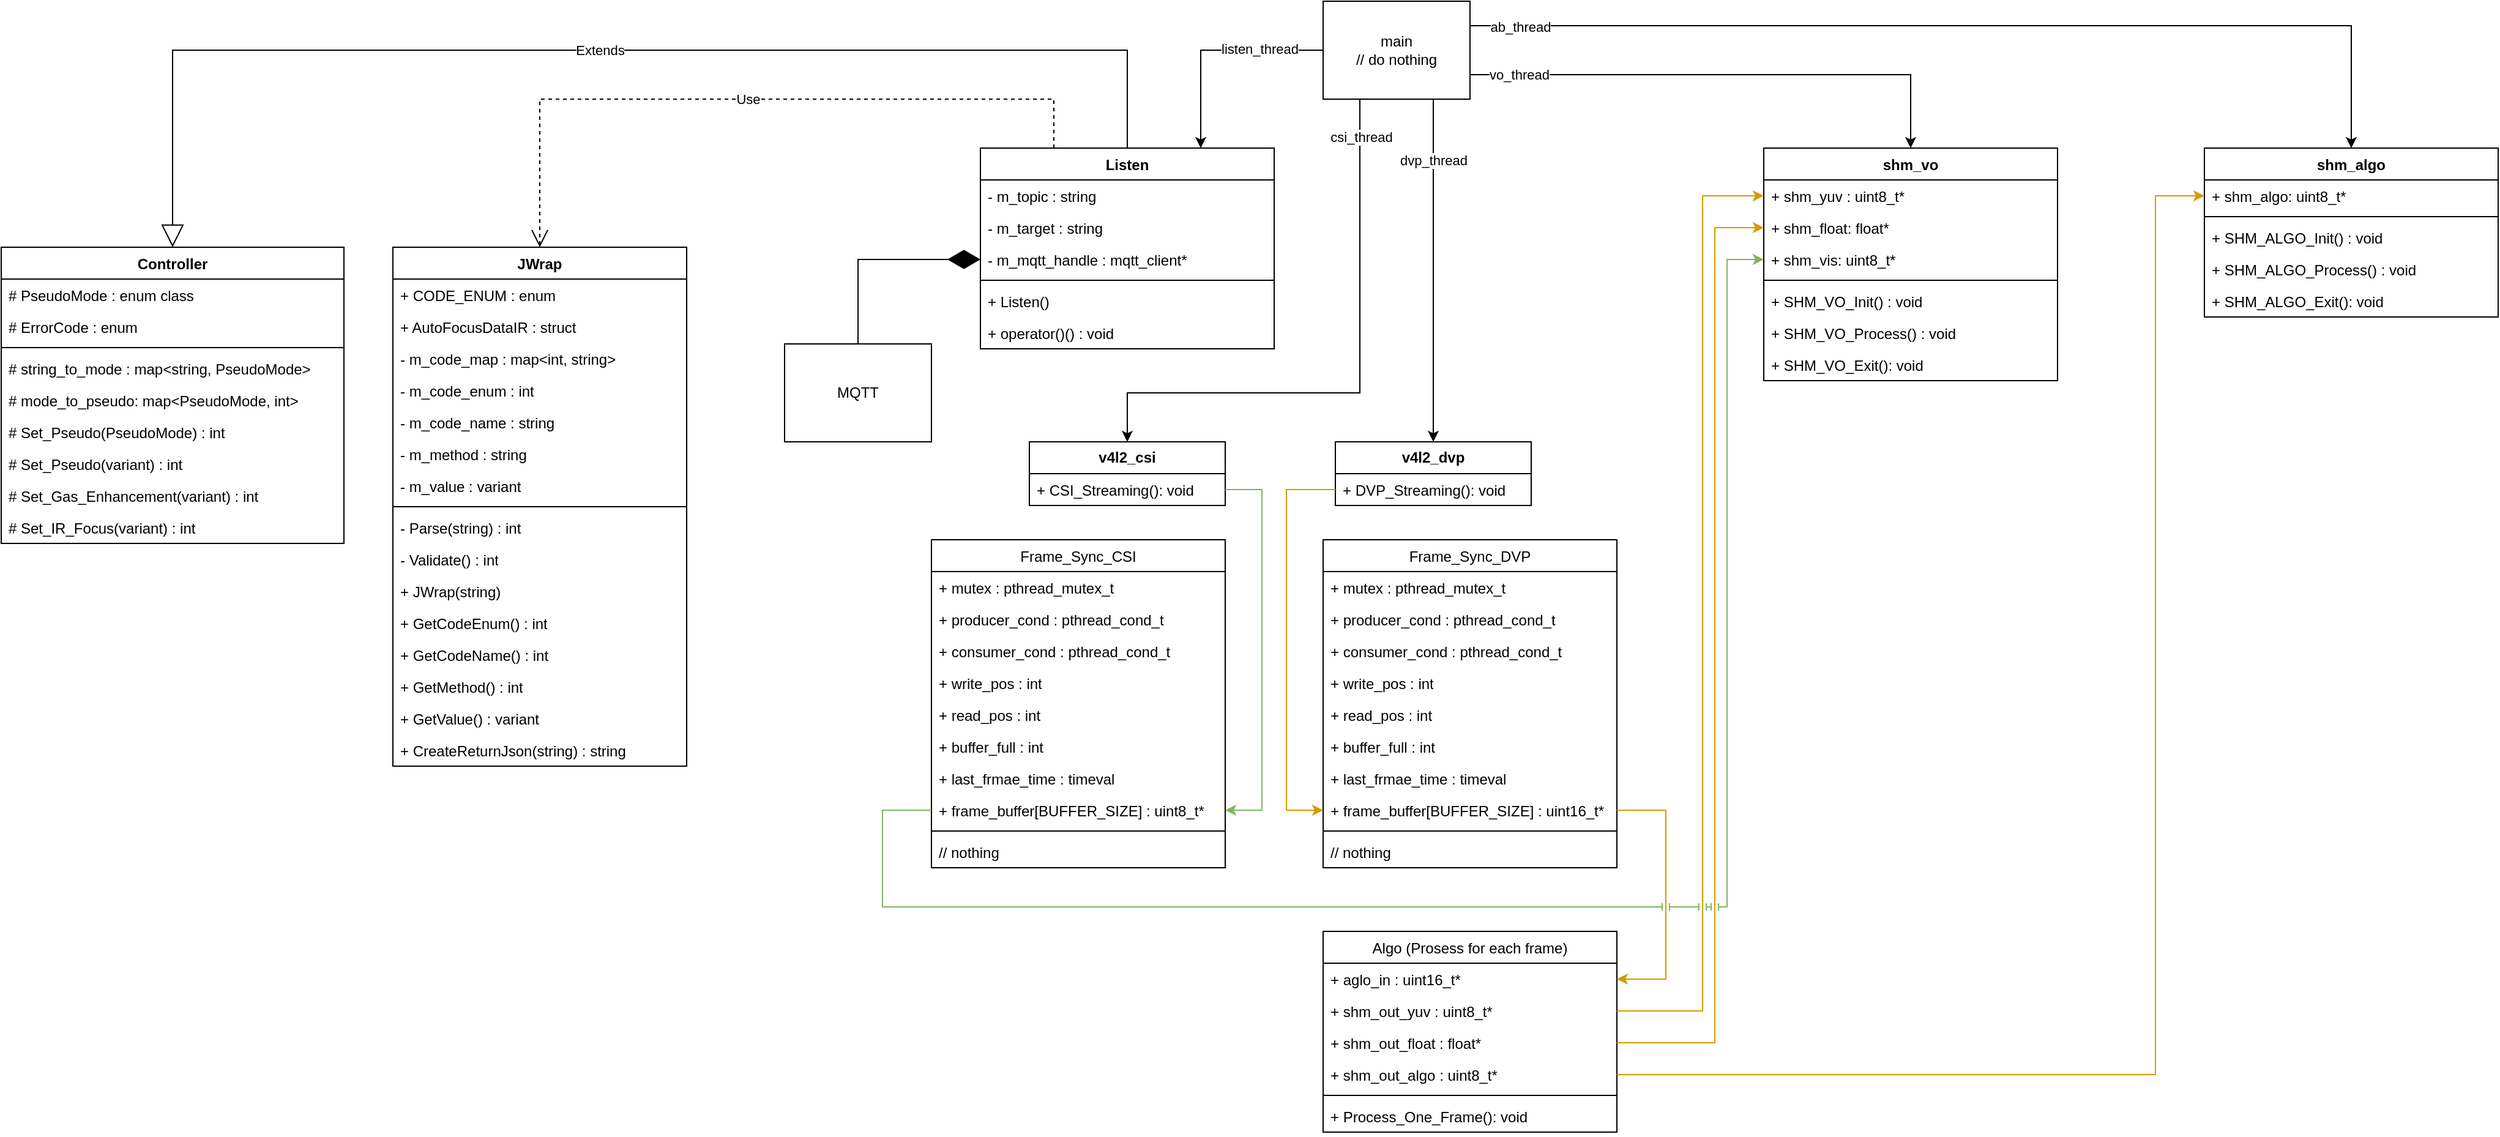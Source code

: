 <mxfile version="24.6.4" type="device">
  <diagram name="第 1 页" id="-u-fSTCFBi-8Mg5ZVMMD">
    <mxGraphModel dx="2971" dy="2005" grid="1" gridSize="10" guides="1" tooltips="1" connect="1" arrows="1" fold="1" page="1" pageScale="1" pageWidth="827" pageHeight="1169" math="0" shadow="0">
      <root>
        <mxCell id="0" />
        <mxCell id="1" parent="0" />
        <mxCell id="BRSyDvglR8VI9u7lSi32-2" value="main&lt;div&gt;// do nothing&lt;/div&gt;" style="rounded=0;whiteSpace=wrap;html=1;" parent="1" vertex="1">
          <mxGeometry x="120" y="-40" width="120" height="80" as="geometry" />
        </mxCell>
        <mxCell id="BRSyDvglR8VI9u7lSi32-4" value="&lt;b&gt;v4l2_dvp&lt;/b&gt;" style="swimlane;fontStyle=0;childLayout=stackLayout;horizontal=1;startSize=26;fillColor=none;horizontalStack=0;resizeParent=1;resizeParentMax=0;resizeLast=0;collapsible=1;marginBottom=0;whiteSpace=wrap;html=1;" parent="1" vertex="1">
          <mxGeometry x="130" y="320" width="160" height="52" as="geometry" />
        </mxCell>
        <mxCell id="BRSyDvglR8VI9u7lSi32-5" value="+ DVP_Streaming(): void" style="text;strokeColor=none;fillColor=none;align=left;verticalAlign=top;spacingLeft=4;spacingRight=4;overflow=hidden;rotatable=0;points=[[0,0.5],[1,0.5]];portConstraint=eastwest;whiteSpace=wrap;html=1;" parent="BRSyDvglR8VI9u7lSi32-4" vertex="1">
          <mxGeometry y="26" width="160" height="26" as="geometry" />
        </mxCell>
        <mxCell id="BRSyDvglR8VI9u7lSi32-26" value="&lt;span style=&quot;font-weight: normal;&quot;&gt;Frame_Sync_DVP&lt;/span&gt;" style="swimlane;fontStyle=1;align=center;verticalAlign=top;childLayout=stackLayout;horizontal=1;startSize=26;horizontalStack=0;resizeParent=1;resizeParentMax=0;resizeLast=0;collapsible=1;marginBottom=0;whiteSpace=wrap;html=1;" parent="1" vertex="1">
          <mxGeometry x="120" y="400" width="240" height="268" as="geometry" />
        </mxCell>
        <mxCell id="BRSyDvglR8VI9u7lSi32-27" value="+ mutex : pthread_mutex_t" style="text;strokeColor=none;fillColor=none;align=left;verticalAlign=top;spacingLeft=4;spacingRight=4;overflow=hidden;rotatable=0;points=[[0,0.5],[1,0.5]];portConstraint=eastwest;whiteSpace=wrap;html=1;" parent="BRSyDvglR8VI9u7lSi32-26" vertex="1">
          <mxGeometry y="26" width="240" height="26" as="geometry" />
        </mxCell>
        <mxCell id="BRSyDvglR8VI9u7lSi32-30" value="+ producer_cond : pthread_cond_t" style="text;strokeColor=none;fillColor=none;align=left;verticalAlign=top;spacingLeft=4;spacingRight=4;overflow=hidden;rotatable=0;points=[[0,0.5],[1,0.5]];portConstraint=eastwest;whiteSpace=wrap;html=1;" parent="BRSyDvglR8VI9u7lSi32-26" vertex="1">
          <mxGeometry y="52" width="240" height="26" as="geometry" />
        </mxCell>
        <mxCell id="BRSyDvglR8VI9u7lSi32-31" value="+ consumer_cond : pthread_cond_t" style="text;strokeColor=none;fillColor=none;align=left;verticalAlign=top;spacingLeft=4;spacingRight=4;overflow=hidden;rotatable=0;points=[[0,0.5],[1,0.5]];portConstraint=eastwest;whiteSpace=wrap;html=1;" parent="BRSyDvglR8VI9u7lSi32-26" vertex="1">
          <mxGeometry y="78" width="240" height="26" as="geometry" />
        </mxCell>
        <mxCell id="BRSyDvglR8VI9u7lSi32-32" value="+ write_pos : int" style="text;strokeColor=none;fillColor=none;align=left;verticalAlign=top;spacingLeft=4;spacingRight=4;overflow=hidden;rotatable=0;points=[[0,0.5],[1,0.5]];portConstraint=eastwest;whiteSpace=wrap;html=1;" parent="BRSyDvglR8VI9u7lSi32-26" vertex="1">
          <mxGeometry y="104" width="240" height="26" as="geometry" />
        </mxCell>
        <mxCell id="BRSyDvglR8VI9u7lSi32-33" value="+ read_pos : int" style="text;strokeColor=none;fillColor=none;align=left;verticalAlign=top;spacingLeft=4;spacingRight=4;overflow=hidden;rotatable=0;points=[[0,0.5],[1,0.5]];portConstraint=eastwest;whiteSpace=wrap;html=1;" parent="BRSyDvglR8VI9u7lSi32-26" vertex="1">
          <mxGeometry y="130" width="240" height="26" as="geometry" />
        </mxCell>
        <mxCell id="BRSyDvglR8VI9u7lSi32-34" value="+ buffer_full : int" style="text;strokeColor=none;fillColor=none;align=left;verticalAlign=top;spacingLeft=4;spacingRight=4;overflow=hidden;rotatable=0;points=[[0,0.5],[1,0.5]];portConstraint=eastwest;whiteSpace=wrap;html=1;" parent="BRSyDvglR8VI9u7lSi32-26" vertex="1">
          <mxGeometry y="156" width="240" height="26" as="geometry" />
        </mxCell>
        <mxCell id="BRSyDvglR8VI9u7lSi32-35" value="+ last_frmae_time : timeval" style="text;strokeColor=none;fillColor=none;align=left;verticalAlign=top;spacingLeft=4;spacingRight=4;overflow=hidden;rotatable=0;points=[[0,0.5],[1,0.5]];portConstraint=eastwest;whiteSpace=wrap;html=1;" parent="BRSyDvglR8VI9u7lSi32-26" vertex="1">
          <mxGeometry y="182" width="240" height="26" as="geometry" />
        </mxCell>
        <mxCell id="BRSyDvglR8VI9u7lSi32-36" value="+ frame_buffer[BUFFER_SIZE] : uint16_t*" style="text;strokeColor=none;fillColor=none;align=left;verticalAlign=top;spacingLeft=4;spacingRight=4;overflow=hidden;rotatable=0;points=[[0,0.5],[1,0.5]];portConstraint=eastwest;whiteSpace=wrap;html=1;" parent="BRSyDvglR8VI9u7lSi32-26" vertex="1">
          <mxGeometry y="208" width="240" height="26" as="geometry" />
        </mxCell>
        <mxCell id="BRSyDvglR8VI9u7lSi32-28" value="" style="line;strokeWidth=1;fillColor=none;align=left;verticalAlign=middle;spacingTop=-1;spacingLeft=3;spacingRight=3;rotatable=0;labelPosition=right;points=[];portConstraint=eastwest;strokeColor=inherit;" parent="BRSyDvglR8VI9u7lSi32-26" vertex="1">
          <mxGeometry y="234" width="240" height="8" as="geometry" />
        </mxCell>
        <mxCell id="BRSyDvglR8VI9u7lSi32-29" value="// nothing" style="text;strokeColor=none;fillColor=none;align=left;verticalAlign=top;spacingLeft=4;spacingRight=4;overflow=hidden;rotatable=0;points=[[0,0.5],[1,0.5]];portConstraint=eastwest;whiteSpace=wrap;html=1;" parent="BRSyDvglR8VI9u7lSi32-26" vertex="1">
          <mxGeometry y="242" width="240" height="26" as="geometry" />
        </mxCell>
        <mxCell id="BRSyDvglR8VI9u7lSi32-43" value="shm_vo" style="swimlane;fontStyle=1;align=center;verticalAlign=top;childLayout=stackLayout;horizontal=1;startSize=26;horizontalStack=0;resizeParent=1;resizeParentMax=0;resizeLast=0;collapsible=1;marginBottom=0;whiteSpace=wrap;html=1;" parent="1" vertex="1">
          <mxGeometry x="480" y="80" width="240" height="190" as="geometry" />
        </mxCell>
        <mxCell id="BRSyDvglR8VI9u7lSi32-44" value="+ shm_yuv : uint8_t*" style="text;strokeColor=none;fillColor=none;align=left;verticalAlign=top;spacingLeft=4;spacingRight=4;overflow=hidden;rotatable=0;points=[[0,0.5],[1,0.5]];portConstraint=eastwest;whiteSpace=wrap;html=1;" parent="BRSyDvglR8VI9u7lSi32-43" vertex="1">
          <mxGeometry y="26" width="240" height="26" as="geometry" />
        </mxCell>
        <mxCell id="BRSyDvglR8VI9u7lSi32-56" value="+ shm_float: float*" style="text;strokeColor=none;fillColor=none;align=left;verticalAlign=top;spacingLeft=4;spacingRight=4;overflow=hidden;rotatable=0;points=[[0,0.5],[1,0.5]];portConstraint=eastwest;whiteSpace=wrap;html=1;" parent="BRSyDvglR8VI9u7lSi32-43" vertex="1">
          <mxGeometry y="52" width="240" height="26" as="geometry" />
        </mxCell>
        <mxCell id="BRSyDvglR8VI9u7lSi32-57" value="+ shm_vis: uint8_t*" style="text;strokeColor=none;fillColor=none;align=left;verticalAlign=top;spacingLeft=4;spacingRight=4;overflow=hidden;rotatable=0;points=[[0,0.5],[1,0.5]];portConstraint=eastwest;whiteSpace=wrap;html=1;" parent="BRSyDvglR8VI9u7lSi32-43" vertex="1">
          <mxGeometry y="78" width="240" height="26" as="geometry" />
        </mxCell>
        <mxCell id="BRSyDvglR8VI9u7lSi32-52" value="" style="line;strokeWidth=1;fillColor=none;align=left;verticalAlign=middle;spacingTop=-1;spacingLeft=3;spacingRight=3;rotatable=0;labelPosition=right;points=[];portConstraint=eastwest;strokeColor=inherit;" parent="BRSyDvglR8VI9u7lSi32-43" vertex="1">
          <mxGeometry y="104" width="240" height="8" as="geometry" />
        </mxCell>
        <mxCell id="BRSyDvglR8VI9u7lSi32-53" value="+ SHM_VO_Init() : void" style="text;strokeColor=none;fillColor=none;align=left;verticalAlign=top;spacingLeft=4;spacingRight=4;overflow=hidden;rotatable=0;points=[[0,0.5],[1,0.5]];portConstraint=eastwest;whiteSpace=wrap;html=1;" parent="BRSyDvglR8VI9u7lSi32-43" vertex="1">
          <mxGeometry y="112" width="240" height="26" as="geometry" />
        </mxCell>
        <mxCell id="BRSyDvglR8VI9u7lSi32-54" value="+ SHM_VO_Process() : void" style="text;strokeColor=none;fillColor=none;align=left;verticalAlign=top;spacingLeft=4;spacingRight=4;overflow=hidden;rotatable=0;points=[[0,0.5],[1,0.5]];portConstraint=eastwest;whiteSpace=wrap;html=1;" parent="BRSyDvglR8VI9u7lSi32-43" vertex="1">
          <mxGeometry y="138" width="240" height="26" as="geometry" />
        </mxCell>
        <mxCell id="BRSyDvglR8VI9u7lSi32-55" value="+ SHM_VO_Exit(): void" style="text;strokeColor=none;fillColor=none;align=left;verticalAlign=top;spacingLeft=4;spacingRight=4;overflow=hidden;rotatable=0;points=[[0,0.5],[1,0.5]];portConstraint=eastwest;whiteSpace=wrap;html=1;" parent="BRSyDvglR8VI9u7lSi32-43" vertex="1">
          <mxGeometry y="164" width="240" height="26" as="geometry" />
        </mxCell>
        <mxCell id="BRSyDvglR8VI9u7lSi32-67" value="Controller" style="swimlane;fontStyle=1;align=center;verticalAlign=top;childLayout=stackLayout;horizontal=1;startSize=26;horizontalStack=0;resizeParent=1;resizeParentMax=0;resizeLast=0;collapsible=1;marginBottom=0;whiteSpace=wrap;html=1;" parent="1" vertex="1">
          <mxGeometry x="-960" y="161" width="280" height="242" as="geometry" />
        </mxCell>
        <mxCell id="BRSyDvglR8VI9u7lSi32-68" value="# PseudoMode : enum class" style="text;strokeColor=none;fillColor=none;align=left;verticalAlign=top;spacingLeft=4;spacingRight=4;overflow=hidden;rotatable=0;points=[[0,0.5],[1,0.5]];portConstraint=eastwest;whiteSpace=wrap;html=1;" parent="BRSyDvglR8VI9u7lSi32-67" vertex="1">
          <mxGeometry y="26" width="280" height="26" as="geometry" />
        </mxCell>
        <mxCell id="BRSyDvglR8VI9u7lSi32-71" value="# ErrorCode : enum" style="text;strokeColor=none;fillColor=none;align=left;verticalAlign=top;spacingLeft=4;spacingRight=4;overflow=hidden;rotatable=0;points=[[0,0.5],[1,0.5]];portConstraint=eastwest;whiteSpace=wrap;html=1;" parent="BRSyDvglR8VI9u7lSi32-67" vertex="1">
          <mxGeometry y="52" width="280" height="26" as="geometry" />
        </mxCell>
        <mxCell id="BRSyDvglR8VI9u7lSi32-69" value="" style="line;strokeWidth=1;fillColor=none;align=left;verticalAlign=middle;spacingTop=-1;spacingLeft=3;spacingRight=3;rotatable=0;labelPosition=right;points=[];portConstraint=eastwest;strokeColor=inherit;" parent="BRSyDvglR8VI9u7lSi32-67" vertex="1">
          <mxGeometry y="78" width="280" height="8" as="geometry" />
        </mxCell>
        <mxCell id="BRSyDvglR8VI9u7lSi32-70" value="# string_to_mode : map&amp;lt;string, PseudoMode&amp;gt;" style="text;strokeColor=none;fillColor=none;align=left;verticalAlign=top;spacingLeft=4;spacingRight=4;overflow=hidden;rotatable=0;points=[[0,0.5],[1,0.5]];portConstraint=eastwest;whiteSpace=wrap;html=1;" parent="BRSyDvglR8VI9u7lSi32-67" vertex="1">
          <mxGeometry y="86" width="280" height="26" as="geometry" />
        </mxCell>
        <mxCell id="BRSyDvglR8VI9u7lSi32-72" value="# mode_to_pseudo: map&amp;lt;PseudoMode, int&amp;gt;" style="text;strokeColor=none;fillColor=none;align=left;verticalAlign=top;spacingLeft=4;spacingRight=4;overflow=hidden;rotatable=0;points=[[0,0.5],[1,0.5]];portConstraint=eastwest;whiteSpace=wrap;html=1;" parent="BRSyDvglR8VI9u7lSi32-67" vertex="1">
          <mxGeometry y="112" width="280" height="26" as="geometry" />
        </mxCell>
        <mxCell id="BRSyDvglR8VI9u7lSi32-73" value="# Set_Pseudo(PseudoMode) : int" style="text;strokeColor=none;fillColor=none;align=left;verticalAlign=top;spacingLeft=4;spacingRight=4;overflow=hidden;rotatable=0;points=[[0,0.5],[1,0.5]];portConstraint=eastwest;whiteSpace=wrap;html=1;" parent="BRSyDvglR8VI9u7lSi32-67" vertex="1">
          <mxGeometry y="138" width="280" height="26" as="geometry" />
        </mxCell>
        <mxCell id="BRSyDvglR8VI9u7lSi32-74" value="# Set_Pseudo(variant) : int" style="text;strokeColor=none;fillColor=none;align=left;verticalAlign=top;spacingLeft=4;spacingRight=4;overflow=hidden;rotatable=0;points=[[0,0.5],[1,0.5]];portConstraint=eastwest;whiteSpace=wrap;html=1;" parent="BRSyDvglR8VI9u7lSi32-67" vertex="1">
          <mxGeometry y="164" width="280" height="26" as="geometry" />
        </mxCell>
        <mxCell id="BRSyDvglR8VI9u7lSi32-75" value="# Set_Gas_Enhancement(variant) : int" style="text;strokeColor=none;fillColor=none;align=left;verticalAlign=top;spacingLeft=4;spacingRight=4;overflow=hidden;rotatable=0;points=[[0,0.5],[1,0.5]];portConstraint=eastwest;whiteSpace=wrap;html=1;" parent="BRSyDvglR8VI9u7lSi32-67" vertex="1">
          <mxGeometry y="190" width="280" height="26" as="geometry" />
        </mxCell>
        <mxCell id="BRSyDvglR8VI9u7lSi32-76" value="# Set_IR_Focus(variant) : int" style="text;strokeColor=none;fillColor=none;align=left;verticalAlign=top;spacingLeft=4;spacingRight=4;overflow=hidden;rotatable=0;points=[[0,0.5],[1,0.5]];portConstraint=eastwest;whiteSpace=wrap;html=1;" parent="BRSyDvglR8VI9u7lSi32-67" vertex="1">
          <mxGeometry y="216" width="280" height="26" as="geometry" />
        </mxCell>
        <mxCell id="BRSyDvglR8VI9u7lSi32-77" value="Listen" style="swimlane;fontStyle=1;align=center;verticalAlign=top;childLayout=stackLayout;horizontal=1;startSize=26;horizontalStack=0;resizeParent=1;resizeParentMax=0;resizeLast=0;collapsible=1;marginBottom=0;whiteSpace=wrap;html=1;" parent="1" vertex="1">
          <mxGeometry x="-160" y="80" width="240" height="164" as="geometry" />
        </mxCell>
        <mxCell id="BRSyDvglR8VI9u7lSi32-78" value="- m_topic : string" style="text;strokeColor=none;fillColor=none;align=left;verticalAlign=top;spacingLeft=4;spacingRight=4;overflow=hidden;rotatable=0;points=[[0,0.5],[1,0.5]];portConstraint=eastwest;whiteSpace=wrap;html=1;" parent="BRSyDvglR8VI9u7lSi32-77" vertex="1">
          <mxGeometry y="26" width="240" height="26" as="geometry" />
        </mxCell>
        <mxCell id="hUJRYAFQNz0GRkw8NqUm-19" value="- m_target : string" style="text;strokeColor=none;fillColor=none;align=left;verticalAlign=top;spacingLeft=4;spacingRight=4;overflow=hidden;rotatable=0;points=[[0,0.5],[1,0.5]];portConstraint=eastwest;whiteSpace=wrap;html=1;" parent="BRSyDvglR8VI9u7lSi32-77" vertex="1">
          <mxGeometry y="52" width="240" height="26" as="geometry" />
        </mxCell>
        <mxCell id="hUJRYAFQNz0GRkw8NqUm-20" value="- m_mqtt_handle : mqtt_client*" style="text;strokeColor=none;fillColor=none;align=left;verticalAlign=top;spacingLeft=4;spacingRight=4;overflow=hidden;rotatable=0;points=[[0,0.5],[1,0.5]];portConstraint=eastwest;whiteSpace=wrap;html=1;" parent="BRSyDvglR8VI9u7lSi32-77" vertex="1">
          <mxGeometry y="78" width="240" height="26" as="geometry" />
        </mxCell>
        <mxCell id="BRSyDvglR8VI9u7lSi32-79" value="" style="line;strokeWidth=1;fillColor=none;align=left;verticalAlign=middle;spacingTop=-1;spacingLeft=3;spacingRight=3;rotatable=0;labelPosition=right;points=[];portConstraint=eastwest;strokeColor=inherit;" parent="BRSyDvglR8VI9u7lSi32-77" vertex="1">
          <mxGeometry y="104" width="240" height="8" as="geometry" />
        </mxCell>
        <mxCell id="BRSyDvglR8VI9u7lSi32-80" value="+ Listen()" style="text;strokeColor=none;fillColor=none;align=left;verticalAlign=top;spacingLeft=4;spacingRight=4;overflow=hidden;rotatable=0;points=[[0,0.5],[1,0.5]];portConstraint=eastwest;whiteSpace=wrap;html=1;" parent="BRSyDvglR8VI9u7lSi32-77" vertex="1">
          <mxGeometry y="112" width="240" height="26" as="geometry" />
        </mxCell>
        <mxCell id="hUJRYAFQNz0GRkw8NqUm-21" value="+ operator()() : void" style="text;strokeColor=none;fillColor=none;align=left;verticalAlign=top;spacingLeft=4;spacingRight=4;overflow=hidden;rotatable=0;points=[[0,0.5],[1,0.5]];portConstraint=eastwest;whiteSpace=wrap;html=1;" parent="BRSyDvglR8VI9u7lSi32-77" vertex="1">
          <mxGeometry y="138" width="240" height="26" as="geometry" />
        </mxCell>
        <mxCell id="BRSyDvglR8VI9u7lSi32-82" value="Extends" style="endArrow=block;endSize=16;endFill=0;html=1;rounded=0;exitX=0.5;exitY=0;exitDx=0;exitDy=0;entryX=0.5;entryY=0;entryDx=0;entryDy=0;" parent="1" source="BRSyDvglR8VI9u7lSi32-77" target="BRSyDvglR8VI9u7lSi32-67" edge="1">
          <mxGeometry width="160" relative="1" as="geometry">
            <mxPoint x="-70" y="-216" as="sourcePoint" />
            <mxPoint x="-430" y="-260" as="targetPoint" />
            <Array as="points">
              <mxPoint x="-40" />
              <mxPoint x="-820" />
            </Array>
          </mxGeometry>
        </mxCell>
        <mxCell id="BRSyDvglR8VI9u7lSi32-84" value="JWrap" style="swimlane;fontStyle=1;align=center;verticalAlign=top;childLayout=stackLayout;horizontal=1;startSize=26;horizontalStack=0;resizeParent=1;resizeParentMax=0;resizeLast=0;collapsible=1;marginBottom=0;whiteSpace=wrap;html=1;" parent="1" vertex="1">
          <mxGeometry x="-640" y="161" width="240" height="424" as="geometry" />
        </mxCell>
        <mxCell id="BRSyDvglR8VI9u7lSi32-85" value="+ CODE_ENUM : enum" style="text;strokeColor=none;fillColor=none;align=left;verticalAlign=top;spacingLeft=4;spacingRight=4;overflow=hidden;rotatable=0;points=[[0,0.5],[1,0.5]];portConstraint=eastwest;whiteSpace=wrap;html=1;" parent="BRSyDvglR8VI9u7lSi32-84" vertex="1">
          <mxGeometry y="26" width="240" height="26" as="geometry" />
        </mxCell>
        <mxCell id="hUJRYAFQNz0GRkw8NqUm-5" value="+ AutoFocusDataIR : struct" style="text;strokeColor=none;fillColor=none;align=left;verticalAlign=top;spacingLeft=4;spacingRight=4;overflow=hidden;rotatable=0;points=[[0,0.5],[1,0.5]];portConstraint=eastwest;whiteSpace=wrap;html=1;" parent="BRSyDvglR8VI9u7lSi32-84" vertex="1">
          <mxGeometry y="52" width="240" height="26" as="geometry" />
        </mxCell>
        <mxCell id="hUJRYAFQNz0GRkw8NqUm-6" value="- m_code_map : map&amp;lt;int, string&amp;gt;" style="text;strokeColor=none;fillColor=none;align=left;verticalAlign=top;spacingLeft=4;spacingRight=4;overflow=hidden;rotatable=0;points=[[0,0.5],[1,0.5]];portConstraint=eastwest;whiteSpace=wrap;html=1;" parent="BRSyDvglR8VI9u7lSi32-84" vertex="1">
          <mxGeometry y="78" width="240" height="26" as="geometry" />
        </mxCell>
        <mxCell id="hUJRYAFQNz0GRkw8NqUm-7" value="- m_code_enum : int" style="text;strokeColor=none;fillColor=none;align=left;verticalAlign=top;spacingLeft=4;spacingRight=4;overflow=hidden;rotatable=0;points=[[0,0.5],[1,0.5]];portConstraint=eastwest;whiteSpace=wrap;html=1;" parent="BRSyDvglR8VI9u7lSi32-84" vertex="1">
          <mxGeometry y="104" width="240" height="26" as="geometry" />
        </mxCell>
        <mxCell id="hUJRYAFQNz0GRkw8NqUm-8" value="- m_code_name : string" style="text;strokeColor=none;fillColor=none;align=left;verticalAlign=top;spacingLeft=4;spacingRight=4;overflow=hidden;rotatable=0;points=[[0,0.5],[1,0.5]];portConstraint=eastwest;whiteSpace=wrap;html=1;" parent="BRSyDvglR8VI9u7lSi32-84" vertex="1">
          <mxGeometry y="130" width="240" height="26" as="geometry" />
        </mxCell>
        <mxCell id="hUJRYAFQNz0GRkw8NqUm-9" value="- m_method : string" style="text;strokeColor=none;fillColor=none;align=left;verticalAlign=top;spacingLeft=4;spacingRight=4;overflow=hidden;rotatable=0;points=[[0,0.5],[1,0.5]];portConstraint=eastwest;whiteSpace=wrap;html=1;" parent="BRSyDvglR8VI9u7lSi32-84" vertex="1">
          <mxGeometry y="156" width="240" height="26" as="geometry" />
        </mxCell>
        <mxCell id="hUJRYAFQNz0GRkw8NqUm-10" value="- m_value : variant" style="text;strokeColor=none;fillColor=none;align=left;verticalAlign=top;spacingLeft=4;spacingRight=4;overflow=hidden;rotatable=0;points=[[0,0.5],[1,0.5]];portConstraint=eastwest;whiteSpace=wrap;html=1;" parent="BRSyDvglR8VI9u7lSi32-84" vertex="1">
          <mxGeometry y="182" width="240" height="26" as="geometry" />
        </mxCell>
        <mxCell id="BRSyDvglR8VI9u7lSi32-86" value="" style="line;strokeWidth=1;fillColor=none;align=left;verticalAlign=middle;spacingTop=-1;spacingLeft=3;spacingRight=3;rotatable=0;labelPosition=right;points=[];portConstraint=eastwest;strokeColor=inherit;" parent="BRSyDvglR8VI9u7lSi32-84" vertex="1">
          <mxGeometry y="208" width="240" height="8" as="geometry" />
        </mxCell>
        <mxCell id="BRSyDvglR8VI9u7lSi32-87" value="- Parse(string) : int" style="text;strokeColor=none;fillColor=none;align=left;verticalAlign=top;spacingLeft=4;spacingRight=4;overflow=hidden;rotatable=0;points=[[0,0.5],[1,0.5]];portConstraint=eastwest;whiteSpace=wrap;html=1;" parent="BRSyDvglR8VI9u7lSi32-84" vertex="1">
          <mxGeometry y="216" width="240" height="26" as="geometry" />
        </mxCell>
        <mxCell id="hUJRYAFQNz0GRkw8NqUm-12" value="- Validate() : int" style="text;strokeColor=none;fillColor=none;align=left;verticalAlign=top;spacingLeft=4;spacingRight=4;overflow=hidden;rotatable=0;points=[[0,0.5],[1,0.5]];portConstraint=eastwest;whiteSpace=wrap;html=1;" parent="BRSyDvglR8VI9u7lSi32-84" vertex="1">
          <mxGeometry y="242" width="240" height="26" as="geometry" />
        </mxCell>
        <mxCell id="hUJRYAFQNz0GRkw8NqUm-13" value="+ JWrap(string)" style="text;strokeColor=none;fillColor=none;align=left;verticalAlign=top;spacingLeft=4;spacingRight=4;overflow=hidden;rotatable=0;points=[[0,0.5],[1,0.5]];portConstraint=eastwest;whiteSpace=wrap;html=1;" parent="BRSyDvglR8VI9u7lSi32-84" vertex="1">
          <mxGeometry y="268" width="240" height="26" as="geometry" />
        </mxCell>
        <mxCell id="hUJRYAFQNz0GRkw8NqUm-14" value="+ GetCodeEnum() : int" style="text;strokeColor=none;fillColor=none;align=left;verticalAlign=top;spacingLeft=4;spacingRight=4;overflow=hidden;rotatable=0;points=[[0,0.5],[1,0.5]];portConstraint=eastwest;whiteSpace=wrap;html=1;" parent="BRSyDvglR8VI9u7lSi32-84" vertex="1">
          <mxGeometry y="294" width="240" height="26" as="geometry" />
        </mxCell>
        <mxCell id="hUJRYAFQNz0GRkw8NqUm-15" value="+ GetCodeName() : int" style="text;strokeColor=none;fillColor=none;align=left;verticalAlign=top;spacingLeft=4;spacingRight=4;overflow=hidden;rotatable=0;points=[[0,0.5],[1,0.5]];portConstraint=eastwest;whiteSpace=wrap;html=1;" parent="BRSyDvglR8VI9u7lSi32-84" vertex="1">
          <mxGeometry y="320" width="240" height="26" as="geometry" />
        </mxCell>
        <mxCell id="hUJRYAFQNz0GRkw8NqUm-16" value="+ GetMethod() : int" style="text;strokeColor=none;fillColor=none;align=left;verticalAlign=top;spacingLeft=4;spacingRight=4;overflow=hidden;rotatable=0;points=[[0,0.5],[1,0.5]];portConstraint=eastwest;whiteSpace=wrap;html=1;" parent="BRSyDvglR8VI9u7lSi32-84" vertex="1">
          <mxGeometry y="346" width="240" height="26" as="geometry" />
        </mxCell>
        <mxCell id="hUJRYAFQNz0GRkw8NqUm-17" value="+ GetValue() : variant" style="text;strokeColor=none;fillColor=none;align=left;verticalAlign=top;spacingLeft=4;spacingRight=4;overflow=hidden;rotatable=0;points=[[0,0.5],[1,0.5]];portConstraint=eastwest;whiteSpace=wrap;html=1;" parent="BRSyDvglR8VI9u7lSi32-84" vertex="1">
          <mxGeometry y="372" width="240" height="26" as="geometry" />
        </mxCell>
        <mxCell id="hUJRYAFQNz0GRkw8NqUm-18" value="+ CreateReturnJson(string) : string" style="text;strokeColor=none;fillColor=none;align=left;verticalAlign=top;spacingLeft=4;spacingRight=4;overflow=hidden;rotatable=0;points=[[0,0.5],[1,0.5]];portConstraint=eastwest;whiteSpace=wrap;html=1;" parent="BRSyDvglR8VI9u7lSi32-84" vertex="1">
          <mxGeometry y="398" width="240" height="26" as="geometry" />
        </mxCell>
        <mxCell id="hUJRYAFQNz0GRkw8NqUm-1" value="MQTT" style="rounded=0;whiteSpace=wrap;html=1;" parent="1" vertex="1">
          <mxGeometry x="-320" y="240" width="120" height="80" as="geometry" />
        </mxCell>
        <mxCell id="hUJRYAFQNz0GRkw8NqUm-11" value="Use" style="endArrow=open;endSize=12;dashed=1;html=1;rounded=0;exitX=0.25;exitY=0;exitDx=0;exitDy=0;entryX=0.5;entryY=0;entryDx=0;entryDy=0;" parent="1" source="BRSyDvglR8VI9u7lSi32-77" target="BRSyDvglR8VI9u7lSi32-84" edge="1">
          <mxGeometry width="160" relative="1" as="geometry">
            <mxPoint x="-480" y="-70" as="sourcePoint" />
            <mxPoint x="-320" y="-70" as="targetPoint" />
            <Array as="points">
              <mxPoint x="-100" y="40" />
              <mxPoint x="-520" y="40" />
            </Array>
          </mxGeometry>
        </mxCell>
        <mxCell id="hUJRYAFQNz0GRkw8NqUm-24" value="" style="endArrow=classic;html=1;rounded=0;exitX=0;exitY=0.5;exitDx=0;exitDy=0;entryX=0.75;entryY=0;entryDx=0;entryDy=0;" parent="1" source="BRSyDvglR8VI9u7lSi32-2" target="BRSyDvglR8VI9u7lSi32-77" edge="1">
          <mxGeometry width="50" height="50" relative="1" as="geometry">
            <mxPoint x="30" y="90" as="sourcePoint" />
            <mxPoint x="80" y="40" as="targetPoint" />
            <Array as="points">
              <mxPoint x="20" />
            </Array>
          </mxGeometry>
        </mxCell>
        <mxCell id="hUJRYAFQNz0GRkw8NqUm-25" value="listen_thread" style="edgeLabel;html=1;align=center;verticalAlign=middle;resizable=0;points=[];" parent="hUJRYAFQNz0GRkw8NqUm-24" vertex="1" connectable="0">
          <mxGeometry x="-0.421" y="-1" relative="1" as="geometry">
            <mxPoint as="offset" />
          </mxGeometry>
        </mxCell>
        <mxCell id="RTXlKhUcvHaZtDl1iPe2-2" value="&lt;b&gt;v4l2_csi&lt;/b&gt;" style="swimlane;fontStyle=0;childLayout=stackLayout;horizontal=1;startSize=26;fillColor=none;horizontalStack=0;resizeParent=1;resizeParentMax=0;resizeLast=0;collapsible=1;marginBottom=0;whiteSpace=wrap;html=1;" vertex="1" parent="1">
          <mxGeometry x="-120" y="320" width="160" height="52" as="geometry" />
        </mxCell>
        <mxCell id="RTXlKhUcvHaZtDl1iPe2-3" value="+ CSI_Streaming(): void" style="text;strokeColor=none;fillColor=none;align=left;verticalAlign=top;spacingLeft=4;spacingRight=4;overflow=hidden;rotatable=0;points=[[0,0.5],[1,0.5]];portConstraint=eastwest;whiteSpace=wrap;html=1;" vertex="1" parent="RTXlKhUcvHaZtDl1iPe2-2">
          <mxGeometry y="26" width="160" height="26" as="geometry" />
        </mxCell>
        <mxCell id="RTXlKhUcvHaZtDl1iPe2-4" value="" style="endArrow=diamondThin;endFill=1;endSize=24;html=1;rounded=0;entryX=0;entryY=0.5;entryDx=0;entryDy=0;exitX=0.5;exitY=0;exitDx=0;exitDy=0;" edge="1" parent="1" source="hUJRYAFQNz0GRkw8NqUm-1" target="hUJRYAFQNz0GRkw8NqUm-20">
          <mxGeometry width="160" relative="1" as="geometry">
            <mxPoint x="-270" y="200" as="sourcePoint" />
            <mxPoint x="-90" y="280" as="targetPoint" />
            <Array as="points">
              <mxPoint x="-260" y="171" />
            </Array>
          </mxGeometry>
        </mxCell>
        <mxCell id="RTXlKhUcvHaZtDl1iPe2-5" value="&lt;span style=&quot;font-weight: normal;&quot;&gt;Frame_Sync_CSI&lt;/span&gt;" style="swimlane;fontStyle=1;align=center;verticalAlign=top;childLayout=stackLayout;horizontal=1;startSize=26;horizontalStack=0;resizeParent=1;resizeParentMax=0;resizeLast=0;collapsible=1;marginBottom=0;whiteSpace=wrap;html=1;" vertex="1" parent="1">
          <mxGeometry x="-200" y="400" width="240" height="268" as="geometry" />
        </mxCell>
        <mxCell id="RTXlKhUcvHaZtDl1iPe2-6" value="+ mutex : pthread_mutex_t" style="text;strokeColor=none;fillColor=none;align=left;verticalAlign=top;spacingLeft=4;spacingRight=4;overflow=hidden;rotatable=0;points=[[0,0.5],[1,0.5]];portConstraint=eastwest;whiteSpace=wrap;html=1;" vertex="1" parent="RTXlKhUcvHaZtDl1iPe2-5">
          <mxGeometry y="26" width="240" height="26" as="geometry" />
        </mxCell>
        <mxCell id="RTXlKhUcvHaZtDl1iPe2-7" value="+ producer_cond : pthread_cond_t" style="text;strokeColor=none;fillColor=none;align=left;verticalAlign=top;spacingLeft=4;spacingRight=4;overflow=hidden;rotatable=0;points=[[0,0.5],[1,0.5]];portConstraint=eastwest;whiteSpace=wrap;html=1;" vertex="1" parent="RTXlKhUcvHaZtDl1iPe2-5">
          <mxGeometry y="52" width="240" height="26" as="geometry" />
        </mxCell>
        <mxCell id="RTXlKhUcvHaZtDl1iPe2-8" value="+ consumer_cond : pthread_cond_t" style="text;strokeColor=none;fillColor=none;align=left;verticalAlign=top;spacingLeft=4;spacingRight=4;overflow=hidden;rotatable=0;points=[[0,0.5],[1,0.5]];portConstraint=eastwest;whiteSpace=wrap;html=1;" vertex="1" parent="RTXlKhUcvHaZtDl1iPe2-5">
          <mxGeometry y="78" width="240" height="26" as="geometry" />
        </mxCell>
        <mxCell id="RTXlKhUcvHaZtDl1iPe2-9" value="+ write_pos : int" style="text;strokeColor=none;fillColor=none;align=left;verticalAlign=top;spacingLeft=4;spacingRight=4;overflow=hidden;rotatable=0;points=[[0,0.5],[1,0.5]];portConstraint=eastwest;whiteSpace=wrap;html=1;" vertex="1" parent="RTXlKhUcvHaZtDl1iPe2-5">
          <mxGeometry y="104" width="240" height="26" as="geometry" />
        </mxCell>
        <mxCell id="RTXlKhUcvHaZtDl1iPe2-10" value="+ read_pos : int" style="text;strokeColor=none;fillColor=none;align=left;verticalAlign=top;spacingLeft=4;spacingRight=4;overflow=hidden;rotatable=0;points=[[0,0.5],[1,0.5]];portConstraint=eastwest;whiteSpace=wrap;html=1;" vertex="1" parent="RTXlKhUcvHaZtDl1iPe2-5">
          <mxGeometry y="130" width="240" height="26" as="geometry" />
        </mxCell>
        <mxCell id="RTXlKhUcvHaZtDl1iPe2-11" value="+ buffer_full : int" style="text;strokeColor=none;fillColor=none;align=left;verticalAlign=top;spacingLeft=4;spacingRight=4;overflow=hidden;rotatable=0;points=[[0,0.5],[1,0.5]];portConstraint=eastwest;whiteSpace=wrap;html=1;" vertex="1" parent="RTXlKhUcvHaZtDl1iPe2-5">
          <mxGeometry y="156" width="240" height="26" as="geometry" />
        </mxCell>
        <mxCell id="RTXlKhUcvHaZtDl1iPe2-12" value="+ last_frmae_time : timeval" style="text;strokeColor=none;fillColor=none;align=left;verticalAlign=top;spacingLeft=4;spacingRight=4;overflow=hidden;rotatable=0;points=[[0,0.5],[1,0.5]];portConstraint=eastwest;whiteSpace=wrap;html=1;" vertex="1" parent="RTXlKhUcvHaZtDl1iPe2-5">
          <mxGeometry y="182" width="240" height="26" as="geometry" />
        </mxCell>
        <mxCell id="RTXlKhUcvHaZtDl1iPe2-13" value="+ frame_buffer[BUFFER_SIZE] : uint8_t*" style="text;strokeColor=none;fillColor=none;align=left;verticalAlign=top;spacingLeft=4;spacingRight=4;overflow=hidden;rotatable=0;points=[[0,0.5],[1,0.5]];portConstraint=eastwest;whiteSpace=wrap;html=1;" vertex="1" parent="RTXlKhUcvHaZtDl1iPe2-5">
          <mxGeometry y="208" width="240" height="26" as="geometry" />
        </mxCell>
        <mxCell id="RTXlKhUcvHaZtDl1iPe2-14" value="" style="line;strokeWidth=1;fillColor=none;align=left;verticalAlign=middle;spacingTop=-1;spacingLeft=3;spacingRight=3;rotatable=0;labelPosition=right;points=[];portConstraint=eastwest;strokeColor=inherit;" vertex="1" parent="RTXlKhUcvHaZtDl1iPe2-5">
          <mxGeometry y="234" width="240" height="8" as="geometry" />
        </mxCell>
        <mxCell id="RTXlKhUcvHaZtDl1iPe2-15" value="// nothing" style="text;strokeColor=none;fillColor=none;align=left;verticalAlign=top;spacingLeft=4;spacingRight=4;overflow=hidden;rotatable=0;points=[[0,0.5],[1,0.5]];portConstraint=eastwest;whiteSpace=wrap;html=1;" vertex="1" parent="RTXlKhUcvHaZtDl1iPe2-5">
          <mxGeometry y="242" width="240" height="26" as="geometry" />
        </mxCell>
        <mxCell id="RTXlKhUcvHaZtDl1iPe2-21" value="shm_algo" style="swimlane;fontStyle=1;align=center;verticalAlign=top;childLayout=stackLayout;horizontal=1;startSize=26;horizontalStack=0;resizeParent=1;resizeParentMax=0;resizeLast=0;collapsible=1;marginBottom=0;whiteSpace=wrap;html=1;" vertex="1" parent="1">
          <mxGeometry x="840" y="80" width="240" height="138" as="geometry" />
        </mxCell>
        <mxCell id="RTXlKhUcvHaZtDl1iPe2-22" value="+ shm_algo: uint8_t*" style="text;strokeColor=none;fillColor=none;align=left;verticalAlign=top;spacingLeft=4;spacingRight=4;overflow=hidden;rotatable=0;points=[[0,0.5],[1,0.5]];portConstraint=eastwest;whiteSpace=wrap;html=1;" vertex="1" parent="RTXlKhUcvHaZtDl1iPe2-21">
          <mxGeometry y="26" width="240" height="26" as="geometry" />
        </mxCell>
        <mxCell id="RTXlKhUcvHaZtDl1iPe2-25" value="" style="line;strokeWidth=1;fillColor=none;align=left;verticalAlign=middle;spacingTop=-1;spacingLeft=3;spacingRight=3;rotatable=0;labelPosition=right;points=[];portConstraint=eastwest;strokeColor=inherit;" vertex="1" parent="RTXlKhUcvHaZtDl1iPe2-21">
          <mxGeometry y="52" width="240" height="8" as="geometry" />
        </mxCell>
        <mxCell id="RTXlKhUcvHaZtDl1iPe2-26" value="+ SHM_ALGO_Init() : void" style="text;strokeColor=none;fillColor=none;align=left;verticalAlign=top;spacingLeft=4;spacingRight=4;overflow=hidden;rotatable=0;points=[[0,0.5],[1,0.5]];portConstraint=eastwest;whiteSpace=wrap;html=1;" vertex="1" parent="RTXlKhUcvHaZtDl1iPe2-21">
          <mxGeometry y="60" width="240" height="26" as="geometry" />
        </mxCell>
        <mxCell id="RTXlKhUcvHaZtDl1iPe2-27" value="+ SHM_ALGO_Process() : void" style="text;strokeColor=none;fillColor=none;align=left;verticalAlign=top;spacingLeft=4;spacingRight=4;overflow=hidden;rotatable=0;points=[[0,0.5],[1,0.5]];portConstraint=eastwest;whiteSpace=wrap;html=1;" vertex="1" parent="RTXlKhUcvHaZtDl1iPe2-21">
          <mxGeometry y="86" width="240" height="26" as="geometry" />
        </mxCell>
        <mxCell id="RTXlKhUcvHaZtDl1iPe2-28" value="+ SHM_ALGO_Exit(): void" style="text;strokeColor=none;fillColor=none;align=left;verticalAlign=top;spacingLeft=4;spacingRight=4;overflow=hidden;rotatable=0;points=[[0,0.5],[1,0.5]];portConstraint=eastwest;whiteSpace=wrap;html=1;" vertex="1" parent="RTXlKhUcvHaZtDl1iPe2-21">
          <mxGeometry y="112" width="240" height="26" as="geometry" />
        </mxCell>
        <mxCell id="RTXlKhUcvHaZtDl1iPe2-29" value="&lt;span style=&quot;font-weight: normal;&quot;&gt;Algo (Prosess for each frame)&lt;/span&gt;" style="swimlane;fontStyle=1;align=center;verticalAlign=top;childLayout=stackLayout;horizontal=1;startSize=26;horizontalStack=0;resizeParent=1;resizeParentMax=0;resizeLast=0;collapsible=1;marginBottom=0;whiteSpace=wrap;html=1;" vertex="1" parent="1">
          <mxGeometry x="120" y="720" width="240" height="164" as="geometry" />
        </mxCell>
        <mxCell id="RTXlKhUcvHaZtDl1iPe2-30" value="+ aglo_in : uint16_t*" style="text;strokeColor=none;fillColor=none;align=left;verticalAlign=top;spacingLeft=4;spacingRight=4;overflow=hidden;rotatable=0;points=[[0,0.5],[1,0.5]];portConstraint=eastwest;whiteSpace=wrap;html=1;" vertex="1" parent="RTXlKhUcvHaZtDl1iPe2-29">
          <mxGeometry y="26" width="240" height="26" as="geometry" />
        </mxCell>
        <mxCell id="RTXlKhUcvHaZtDl1iPe2-31" value="+ shm_out_yuv : uint8_t*" style="text;strokeColor=none;fillColor=none;align=left;verticalAlign=top;spacingLeft=4;spacingRight=4;overflow=hidden;rotatable=0;points=[[0,0.5],[1,0.5]];portConstraint=eastwest;whiteSpace=wrap;html=1;" vertex="1" parent="RTXlKhUcvHaZtDl1iPe2-29">
          <mxGeometry y="52" width="240" height="26" as="geometry" />
        </mxCell>
        <mxCell id="RTXlKhUcvHaZtDl1iPe2-32" value="+ shm_out_float : float*" style="text;strokeColor=none;fillColor=none;align=left;verticalAlign=top;spacingLeft=4;spacingRight=4;overflow=hidden;rotatable=0;points=[[0,0.5],[1,0.5]];portConstraint=eastwest;whiteSpace=wrap;html=1;" vertex="1" parent="RTXlKhUcvHaZtDl1iPe2-29">
          <mxGeometry y="78" width="240" height="26" as="geometry" />
        </mxCell>
        <mxCell id="RTXlKhUcvHaZtDl1iPe2-37" value="+ shm_out_algo : uint8_t*" style="text;strokeColor=none;fillColor=none;align=left;verticalAlign=top;spacingLeft=4;spacingRight=4;overflow=hidden;rotatable=0;points=[[0,0.5],[1,0.5]];portConstraint=eastwest;whiteSpace=wrap;html=1;" vertex="1" parent="RTXlKhUcvHaZtDl1iPe2-29">
          <mxGeometry y="104" width="240" height="26" as="geometry" />
        </mxCell>
        <mxCell id="RTXlKhUcvHaZtDl1iPe2-33" value="" style="line;strokeWidth=1;fillColor=none;align=left;verticalAlign=middle;spacingTop=-1;spacingLeft=3;spacingRight=3;rotatable=0;labelPosition=right;points=[];portConstraint=eastwest;strokeColor=inherit;" vertex="1" parent="RTXlKhUcvHaZtDl1iPe2-29">
          <mxGeometry y="130" width="240" height="8" as="geometry" />
        </mxCell>
        <mxCell id="RTXlKhUcvHaZtDl1iPe2-36" value="+ Process_One_Frame(): void" style="text;strokeColor=none;fillColor=none;align=left;verticalAlign=top;spacingLeft=4;spacingRight=4;overflow=hidden;rotatable=0;points=[[0,0.5],[1,0.5]];portConstraint=eastwest;whiteSpace=wrap;html=1;" vertex="1" parent="RTXlKhUcvHaZtDl1iPe2-29">
          <mxGeometry y="138" width="240" height="26" as="geometry" />
        </mxCell>
        <mxCell id="RTXlKhUcvHaZtDl1iPe2-43" value="" style="endArrow=classic;html=1;rounded=0;exitX=1;exitY=0.75;exitDx=0;exitDy=0;entryX=0.5;entryY=0;entryDx=0;entryDy=0;" edge="1" parent="1" source="BRSyDvglR8VI9u7lSi32-2" target="BRSyDvglR8VI9u7lSi32-43">
          <mxGeometry width="50" height="50" relative="1" as="geometry">
            <mxPoint x="530" y="-10" as="sourcePoint" />
            <mxPoint x="580" y="-60" as="targetPoint" />
            <Array as="points">
              <mxPoint x="600" y="20" />
            </Array>
          </mxGeometry>
        </mxCell>
        <mxCell id="RTXlKhUcvHaZtDl1iPe2-44" value="vo_thread" style="edgeLabel;html=1;align=center;verticalAlign=middle;resizable=0;points=[];" vertex="1" connectable="0" parent="RTXlKhUcvHaZtDl1iPe2-43">
          <mxGeometry x="-0.812" relative="1" as="geometry">
            <mxPoint as="offset" />
          </mxGeometry>
        </mxCell>
        <mxCell id="RTXlKhUcvHaZtDl1iPe2-45" value="" style="endArrow=classic;html=1;rounded=0;exitX=1;exitY=0.25;exitDx=0;exitDy=0;entryX=0.5;entryY=0;entryDx=0;entryDy=0;" edge="1" parent="1" source="BRSyDvglR8VI9u7lSi32-2" target="RTXlKhUcvHaZtDl1iPe2-21">
          <mxGeometry width="50" height="50" relative="1" as="geometry">
            <mxPoint x="360" y="40" as="sourcePoint" />
            <mxPoint x="410" y="-10" as="targetPoint" />
            <Array as="points">
              <mxPoint x="960" y="-20" />
            </Array>
          </mxGeometry>
        </mxCell>
        <mxCell id="RTXlKhUcvHaZtDl1iPe2-46" value="ab_thread" style="edgeLabel;html=1;align=center;verticalAlign=middle;resizable=0;points=[];" vertex="1" connectable="0" parent="RTXlKhUcvHaZtDl1iPe2-45">
          <mxGeometry x="-0.952" relative="1" as="geometry">
            <mxPoint x="21" y="1" as="offset" />
          </mxGeometry>
        </mxCell>
        <mxCell id="RTXlKhUcvHaZtDl1iPe2-48" value="" style="endArrow=classic;html=1;rounded=0;entryX=0.5;entryY=0;entryDx=0;entryDy=0;exitX=0.25;exitY=1;exitDx=0;exitDy=0;" edge="1" parent="1" source="BRSyDvglR8VI9u7lSi32-2" target="RTXlKhUcvHaZtDl1iPe2-2">
          <mxGeometry width="50" height="50" relative="1" as="geometry">
            <mxPoint x="160" y="60" as="sourcePoint" />
            <mxPoint x="230" y="200" as="targetPoint" />
            <Array as="points">
              <mxPoint x="150" y="280" />
              <mxPoint x="-40" y="280" />
            </Array>
          </mxGeometry>
        </mxCell>
        <mxCell id="RTXlKhUcvHaZtDl1iPe2-49" value="csi_thread" style="edgeLabel;html=1;align=center;verticalAlign=middle;resizable=0;points=[];" vertex="1" connectable="0" parent="RTXlKhUcvHaZtDl1iPe2-48">
          <mxGeometry x="-0.067" relative="1" as="geometry">
            <mxPoint x="1" y="-189" as="offset" />
          </mxGeometry>
        </mxCell>
        <mxCell id="RTXlKhUcvHaZtDl1iPe2-50" value="" style="endArrow=classic;html=1;rounded=0;exitX=0.75;exitY=1;exitDx=0;exitDy=0;entryX=0.5;entryY=0;entryDx=0;entryDy=0;" edge="1" parent="1" source="BRSyDvglR8VI9u7lSi32-2" target="BRSyDvglR8VI9u7lSi32-4">
          <mxGeometry width="50" height="50" relative="1" as="geometry">
            <mxPoint x="180" y="250" as="sourcePoint" />
            <mxPoint x="230" y="200" as="targetPoint" />
          </mxGeometry>
        </mxCell>
        <mxCell id="RTXlKhUcvHaZtDl1iPe2-51" value="dvp_thread" style="edgeLabel;html=1;align=center;verticalAlign=middle;resizable=0;points=[];" vertex="1" connectable="0" parent="RTXlKhUcvHaZtDl1iPe2-50">
          <mxGeometry x="-0.778" y="1" relative="1" as="geometry">
            <mxPoint x="-1" y="19" as="offset" />
          </mxGeometry>
        </mxCell>
        <mxCell id="RTXlKhUcvHaZtDl1iPe2-52" value="" style="endArrow=classic;html=1;rounded=0;entryX=1;entryY=0.5;entryDx=0;entryDy=0;exitX=1;exitY=0.5;exitDx=0;exitDy=0;fillColor=#d5e8d4;strokeColor=#82b366;" edge="1" parent="1" source="RTXlKhUcvHaZtDl1iPe2-3" target="RTXlKhUcvHaZtDl1iPe2-13">
          <mxGeometry width="50" height="50" relative="1" as="geometry">
            <mxPoint x="100" y="490" as="sourcePoint" />
            <mxPoint x="150" y="440" as="targetPoint" />
            <Array as="points">
              <mxPoint x="70" y="359" />
              <mxPoint x="70" y="621" />
            </Array>
          </mxGeometry>
        </mxCell>
        <mxCell id="RTXlKhUcvHaZtDl1iPe2-53" value="" style="endArrow=classic;html=1;rounded=0;fillColor=#ffe6cc;strokeColor=#d79b00;exitX=0;exitY=0.5;exitDx=0;exitDy=0;entryX=0;entryY=0.5;entryDx=0;entryDy=0;" edge="1" parent="1" source="BRSyDvglR8VI9u7lSi32-5" target="BRSyDvglR8VI9u7lSi32-36">
          <mxGeometry width="50" height="50" relative="1" as="geometry">
            <mxPoint x="60" y="390" as="sourcePoint" />
            <mxPoint x="90" y="400" as="targetPoint" />
            <Array as="points">
              <mxPoint x="90" y="359" />
              <mxPoint x="90" y="621" />
            </Array>
          </mxGeometry>
        </mxCell>
        <mxCell id="RTXlKhUcvHaZtDl1iPe2-54" value="" style="endArrow=classic;html=1;rounded=0;fillColor=#ffe6cc;strokeColor=#d79b00;exitX=1;exitY=0.5;exitDx=0;exitDy=0;entryX=1;entryY=0.5;entryDx=0;entryDy=0;" edge="1" parent="1" source="BRSyDvglR8VI9u7lSi32-36" target="RTXlKhUcvHaZtDl1iPe2-30">
          <mxGeometry width="50" height="50" relative="1" as="geometry">
            <mxPoint x="290" y="710" as="sourcePoint" />
            <mxPoint x="340" y="660" as="targetPoint" />
            <Array as="points">
              <mxPoint x="400" y="621" />
              <mxPoint x="400" y="759" />
            </Array>
          </mxGeometry>
        </mxCell>
        <mxCell id="RTXlKhUcvHaZtDl1iPe2-55" value="" style="endArrow=classic;html=1;rounded=0;entryX=0;entryY=0.5;entryDx=0;entryDy=0;exitX=1;exitY=0.5;exitDx=0;exitDy=0;fillColor=#ffe6cc;strokeColor=#d79b00;" edge="1" parent="1" source="RTXlKhUcvHaZtDl1iPe2-31" target="BRSyDvglR8VI9u7lSi32-44">
          <mxGeometry width="50" height="50" relative="1" as="geometry">
            <mxPoint x="540" y="560" as="sourcePoint" />
            <mxPoint x="590" y="510" as="targetPoint" />
            <Array as="points">
              <mxPoint x="430" y="785" />
              <mxPoint x="430" y="119" />
            </Array>
          </mxGeometry>
        </mxCell>
        <mxCell id="RTXlKhUcvHaZtDl1iPe2-56" value="" style="endArrow=classic;html=1;rounded=0;entryX=0;entryY=0.5;entryDx=0;entryDy=0;exitX=1;exitY=0.5;exitDx=0;exitDy=0;fillColor=#ffe6cc;strokeColor=#d79b00;" edge="1" parent="1" source="RTXlKhUcvHaZtDl1iPe2-32" target="BRSyDvglR8VI9u7lSi32-56">
          <mxGeometry width="50" height="50" relative="1" as="geometry">
            <mxPoint x="400" y="800" as="sourcePoint" />
            <mxPoint x="630" y="500" as="targetPoint" />
            <Array as="points">
              <mxPoint x="440" y="811" />
              <mxPoint x="440" y="145" />
            </Array>
          </mxGeometry>
        </mxCell>
        <mxCell id="RTXlKhUcvHaZtDl1iPe2-57" value="" style="endArrow=classic;html=1;rounded=0;fillColor=#d5e8d4;strokeColor=#82b366;exitX=0;exitY=0.5;exitDx=0;exitDy=0;entryX=0;entryY=0.5;entryDx=0;entryDy=0;jumpStyle=line;" edge="1" parent="1" source="RTXlKhUcvHaZtDl1iPe2-13" target="BRSyDvglR8VI9u7lSi32-57">
          <mxGeometry width="50" height="50" relative="1" as="geometry">
            <mxPoint x="-10" y="630" as="sourcePoint" />
            <mxPoint x="510" y="430" as="targetPoint" />
            <Array as="points">
              <mxPoint x="-240" y="621" />
              <mxPoint x="-240" y="700" />
              <mxPoint x="450" y="700" />
              <mxPoint x="450" y="171" />
            </Array>
          </mxGeometry>
        </mxCell>
        <mxCell id="RTXlKhUcvHaZtDl1iPe2-58" value="" style="endArrow=classic;html=1;rounded=0;fillColor=#ffe6cc;strokeColor=#d79b00;exitX=1;exitY=0.5;exitDx=0;exitDy=0;entryX=0;entryY=0.5;entryDx=0;entryDy=0;" edge="1" parent="1" source="RTXlKhUcvHaZtDl1iPe2-37" target="RTXlKhUcvHaZtDl1iPe2-22">
          <mxGeometry width="50" height="50" relative="1" as="geometry">
            <mxPoint x="350" y="540" as="sourcePoint" />
            <mxPoint x="400" y="490" as="targetPoint" />
            <Array as="points">
              <mxPoint x="800" y="837" />
              <mxPoint x="800" y="119" />
            </Array>
          </mxGeometry>
        </mxCell>
      </root>
    </mxGraphModel>
  </diagram>
</mxfile>
